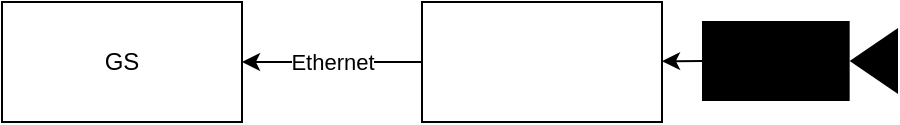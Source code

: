 <mxfile version="17.4.0" type="github">
  <diagram id="dPwd-rI6ftSlDEHzXap0" name="Page-1">
    <mxGraphModel dx="1422" dy="732" grid="1" gridSize="10" guides="1" tooltips="1" connect="1" arrows="1" fold="1" page="1" pageScale="1" pageWidth="850" pageHeight="1100" math="0" shadow="0">
      <root>
        <mxCell id="0" />
        <mxCell id="1" parent="0" />
        <mxCell id="VtkBYponzJuRVTpX4Ivu-1" value="GS" style="rounded=0;whiteSpace=wrap;html=1;" vertex="1" parent="1">
          <mxGeometry x="80" y="270" width="120" height="60" as="geometry" />
        </mxCell>
        <mxCell id="VtkBYponzJuRVTpX4Ivu-2" value="" style="rounded=0;whiteSpace=wrap;html=1;" vertex="1" parent="1">
          <mxGeometry x="290" y="270" width="120" height="60" as="geometry" />
        </mxCell>
        <mxCell id="VtkBYponzJuRVTpX4Ivu-3" value="" style="shape=image;html=1;verticalAlign=top;verticalLabelPosition=bottom;labelBackgroundColor=#ffffff;imageAspect=0;aspect=fixed;image=https://cdn0.iconfinder.com/data/icons/super-batman/24/3151572_-_math_mathematics_pi-128.png" vertex="1" parent="1">
          <mxGeometry x="330.5" y="280.5" width="39" height="39" as="geometry" />
        </mxCell>
        <mxCell id="VtkBYponzJuRVTpX4Ivu-4" value="" style="shape=mxgraph.signs.tech.video_camera;html=1;pointerEvents=1;fillColor=#000000;strokeColor=none;verticalLabelPosition=bottom;verticalAlign=top;align=center;" vertex="1" parent="1">
          <mxGeometry x="430" y="279.5" width="98" height="40" as="geometry" />
        </mxCell>
        <mxCell id="VtkBYponzJuRVTpX4Ivu-5" value="" style="endArrow=classic;html=1;rounded=0;exitX=0;exitY=0.5;exitDx=0;exitDy=0;exitPerimeter=0;" edge="1" parent="1" source="VtkBYponzJuRVTpX4Ivu-4" target="VtkBYponzJuRVTpX4Ivu-2">
          <mxGeometry width="50" height="50" relative="1" as="geometry">
            <mxPoint x="400" y="400" as="sourcePoint" />
            <mxPoint x="450" y="350" as="targetPoint" />
          </mxGeometry>
        </mxCell>
        <mxCell id="VtkBYponzJuRVTpX4Ivu-6" value="Ethernet" style="endArrow=classic;html=1;rounded=0;exitX=0;exitY=0.5;exitDx=0;exitDy=0;entryX=1;entryY=0.5;entryDx=0;entryDy=0;" edge="1" parent="1" source="VtkBYponzJuRVTpX4Ivu-2" target="VtkBYponzJuRVTpX4Ivu-1">
          <mxGeometry width="50" height="50" relative="1" as="geometry">
            <mxPoint x="400" y="400" as="sourcePoint" />
            <mxPoint x="450" y="350" as="targetPoint" />
          </mxGeometry>
        </mxCell>
      </root>
    </mxGraphModel>
  </diagram>
</mxfile>
